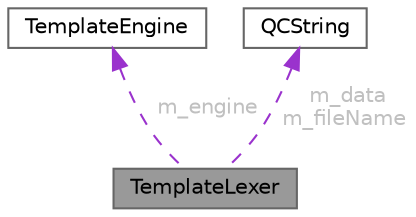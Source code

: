 digraph "TemplateLexer"
{
 // INTERACTIVE_SVG=YES
 // LATEX_PDF_SIZE
  bgcolor="transparent";
  edge [fontname=Helvetica,fontsize=10,labelfontname=Helvetica,labelfontsize=10];
  node [fontname=Helvetica,fontsize=10,shape=box,height=0.2,width=0.4];
  Node1 [id="Node000001",label="TemplateLexer",height=0.2,width=0.4,color="gray40", fillcolor="grey60", style="filled", fontcolor="black",tooltip="Lexer class for turning a template into a list of tokens."];
  Node2 -> Node1 [id="edge1_Node000001_Node000002",dir="back",color="darkorchid3",style="dashed",tooltip=" ",label=" m_engine",fontcolor="grey" ];
  Node2 [id="Node000002",label="TemplateEngine",height=0.2,width=0.4,color="gray40", fillcolor="white", style="filled",URL="$d0/d1d/class_template_engine.html",tooltip="Engine to create templates and template contexts."];
  Node3 -> Node1 [id="edge2_Node000001_Node000003",dir="back",color="darkorchid3",style="dashed",tooltip=" ",label=" m_data\nm_fileName",fontcolor="grey" ];
  Node3 [id="Node000003",label="QCString",height=0.2,width=0.4,color="gray40", fillcolor="white", style="filled",URL="$d9/d45/class_q_c_string.html",tooltip="This is an alternative implementation of QCString."];
}
